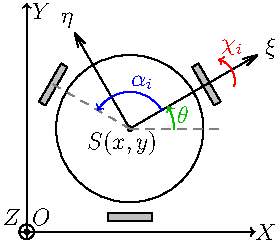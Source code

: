 unitsize(1.3cm);

path DOT = scale(0.03) * unitcircle;

// INERTIAL COORDINATES

label("$X$", (1.85,-1.4));
draw((-1.5,-1.4) -- (1.7,-1.4), arrow = Arrow(TeXHead));

label("$Y$", (-1.2, 1.6));
draw((-1.4,-1.5) -- (-1.4,1.7), arrow = Arrow(TeXHead));

label("$Z$", (-1.6, -1.2));
draw(shift(-1.4, -1.4) * scale(0.1) * unitcircle);

label("$O$", (-1.2, -1.2));
filldraw(shift(-1.4, -1.4) * DOT, black);

// CART

path PLATFORM = unitcircle;
draw(PLATFORM, black);
filldraw(DOT, black);
label("$S(x, y)$", (-0.1, -0.2));

path WHEEL = shift(0, -1.2) * box((0.3,0.05), (-0.3,-0.05));

fill(WHEEL, mediumgray);
draw(WHEEL, black);

path WHEEL_2 = rotate(120) * WHEEL;
fill(WHEEL_2, mediumgray);
draw(WHEEL_2, black);

path WHEEL_3 = rotate(240) * WHEEL;
fill(WHEEL_3, mediumgray);
draw(WHEEL_3, black);

// LOCAL COORDINATES

label("$\xi$", 2.2*(cos(pi/6),sin(pi/6)));
draw((0,0) -- 2*(cos(pi/6),sin(pi/6)), arrow = Arrow(SimpleHead));

label("$\eta$", 1.7*(cos(pi/2+pi/6),sin(pi/2+pi/6)));
draw((0,0) -- 1.5*(cos(pi/2+pi/6),sin(pi/2+pi/6)), arrow = Arrow(SimpleHead));

// ANGLES

label("$\alpha_i$", 0.65*(cos(pi/4+pi/6),sin(pi/4+pi/6)), blue);
draw((0,0) -- 1.2*(cos(pi-pi/6),sin(pi-pi/6)), dashed+gray);
draw(arc(
    (0,0),
    0.5*(cos(pi/6),sin(pi/6)),
    0.5*(cos(pi-pi/6),sin(pi-pi/6))
), arrow=Arrow(TeXHead), blue);

label("$\theta$", 0.75*(cos(-pi/12+pi/6),sin(-pi/12+pi/6)), heavygreen);
draw((0,0) -- (1.2,0), dashed+gray);
draw(arc(
    (0,0),
    0.6*(1,0),
    0.6*(cos(pi/6),sin(pi/6))
), arrow=Arrow(TeXHead), heavygreen);

label("$\chi_i$", 1.6*(cos(pi/6),sin(pi/6)) + (0, 0.3), red);
draw(arc(
    1.3*(cos(pi/6),sin(pi/6)),
    1.3*(cos(pi/6),sin(pi/6)) + 0.3*(cos(pi/6-pi/4),sin(pi/6 - pi/4)),
    1.3*(cos(pi/6),sin(pi/6)) + 0.3*(cos(pi/6+pi/4),sin(pi/6 + pi/4))
), arrow=Arrow(TeXHead), red);

